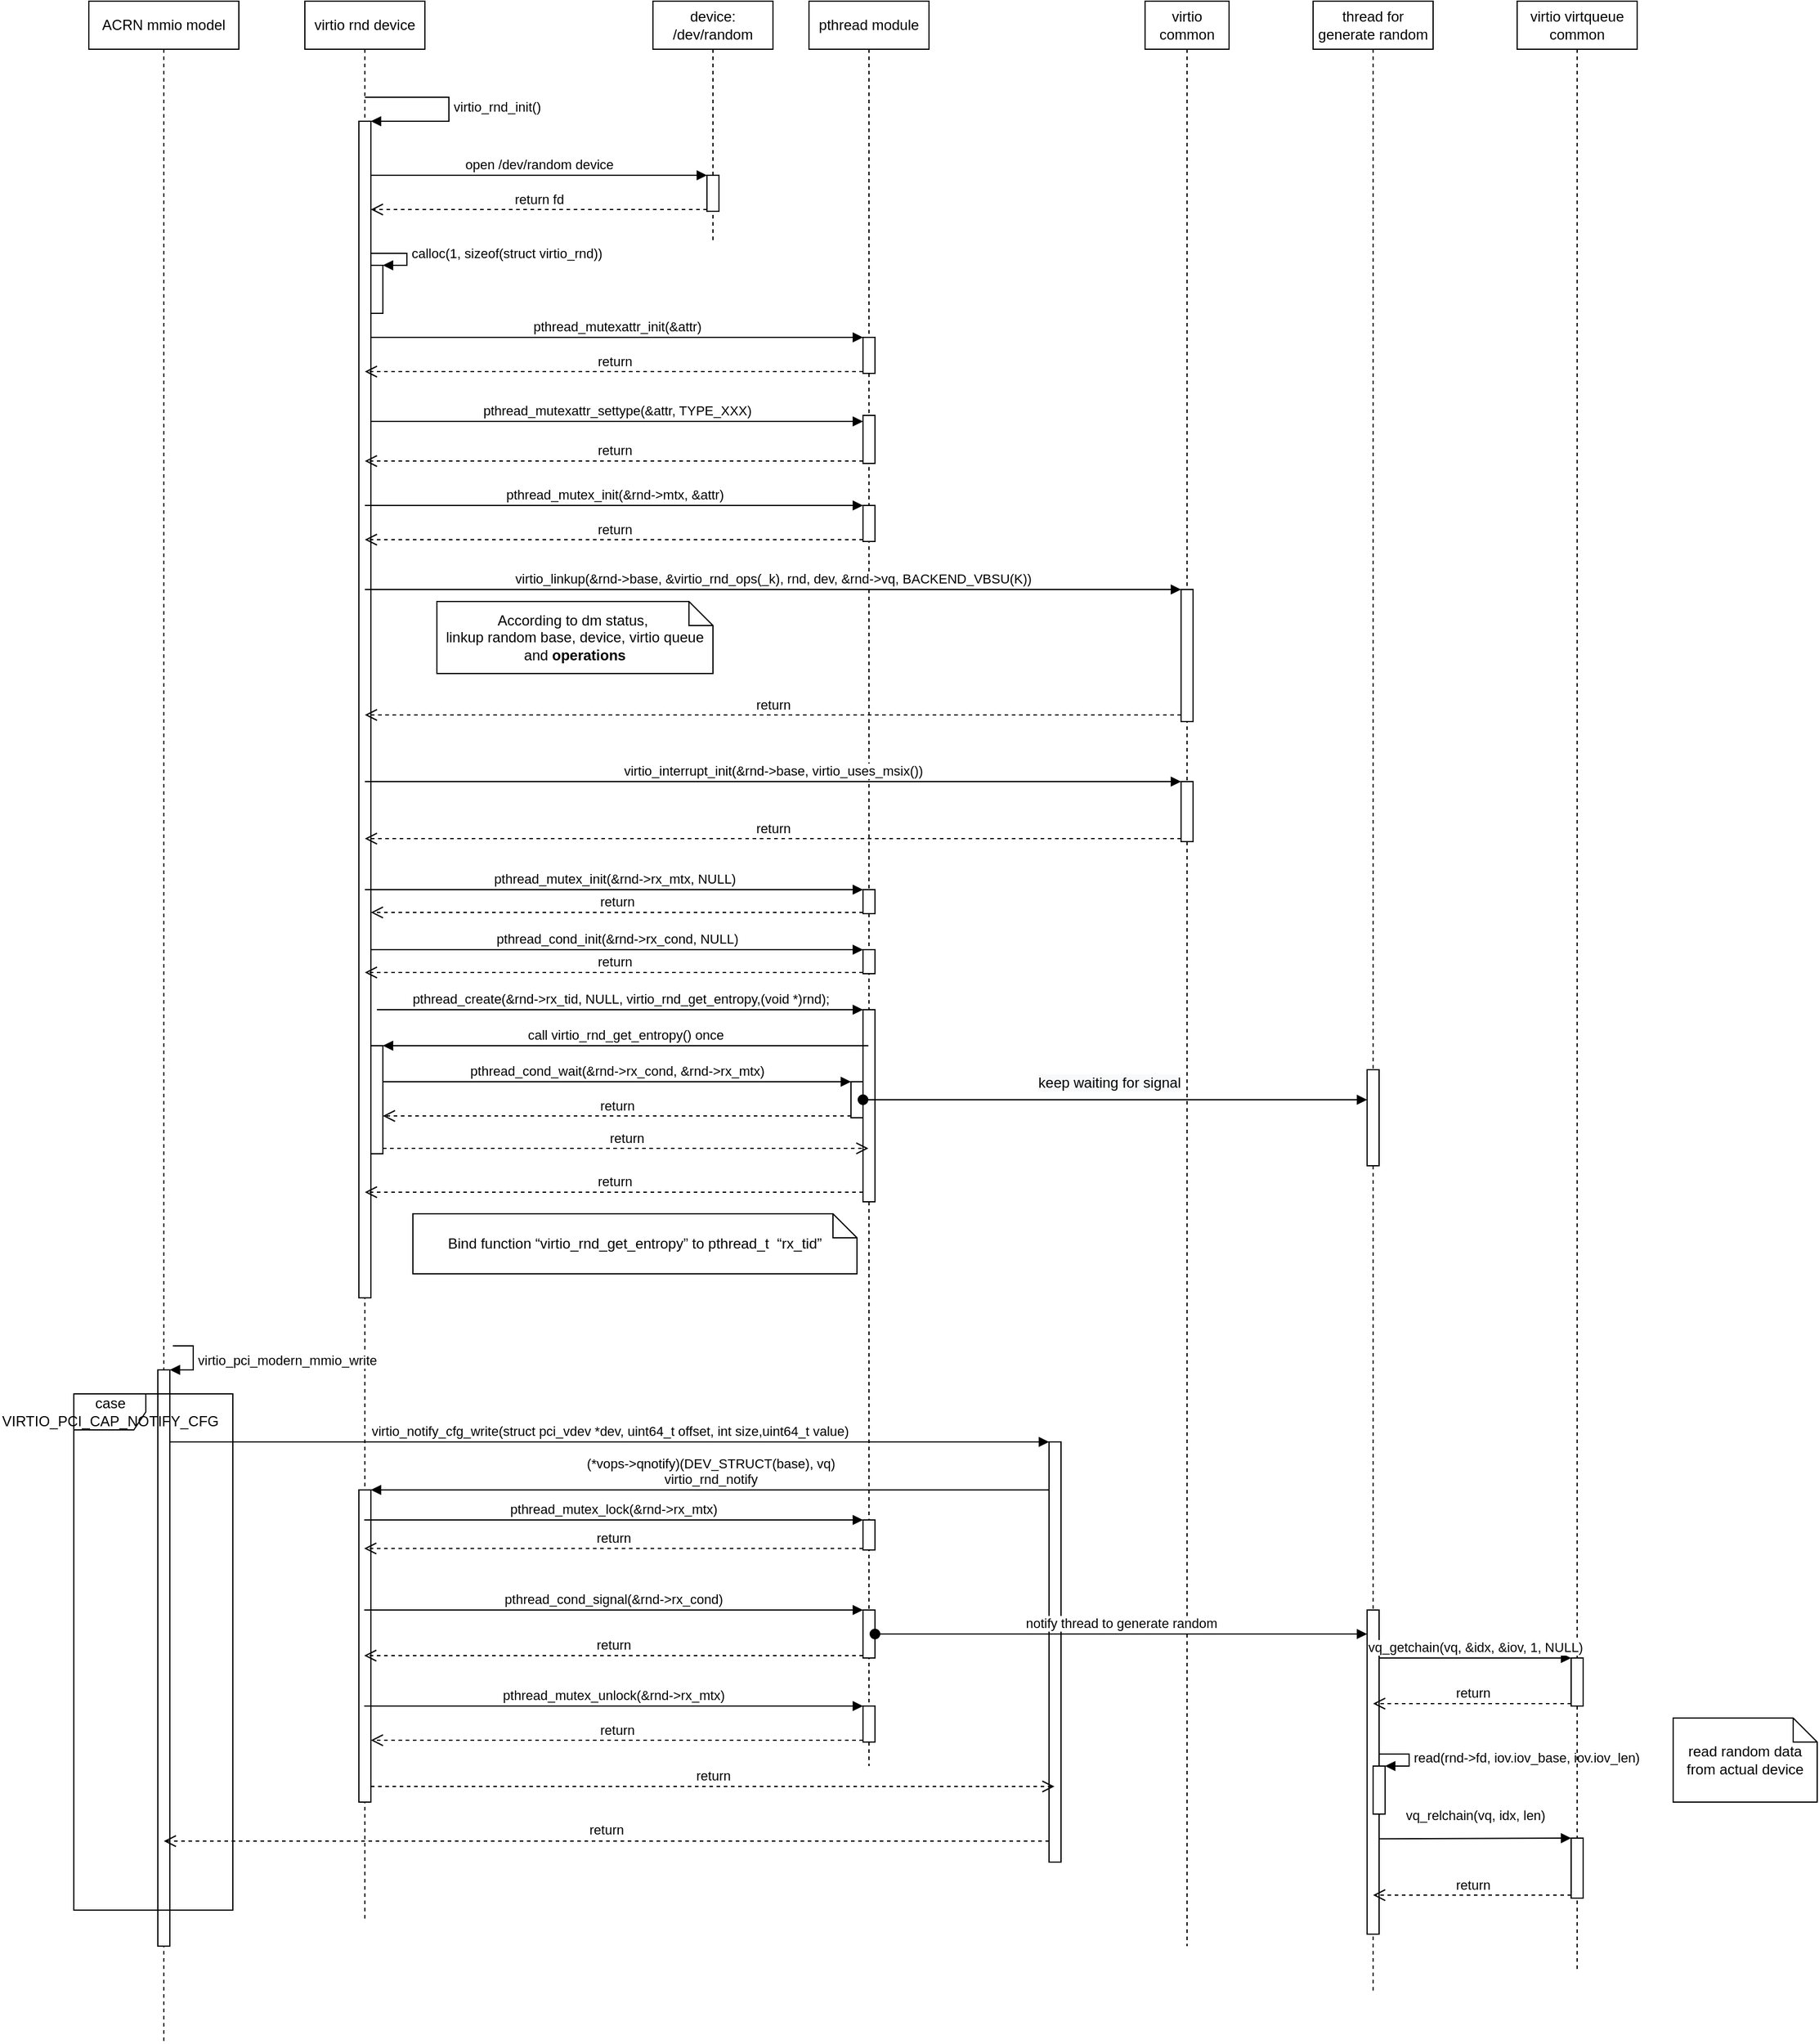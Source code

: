 <mxfile version="16.1.4" type="github">
  <diagram name="Page-1" id="13e1069c-82ec-6db2-03f1-153e76fe0fe0">
    <mxGraphModel dx="4087" dy="1135" grid="1" gridSize="10" guides="1" tooltips="1" connect="1" arrows="1" fold="1" page="1" pageScale="1" pageWidth="1100" pageHeight="850" background="none" math="0" shadow="0">
      <root>
        <mxCell id="0" />
        <mxCell id="1" parent="0" />
        <mxCell id="Yw1HEd1iCYnC2zurb09P-1" value="virtio rnd device" style="shape=umlLifeline;perimeter=lifelinePerimeter;whiteSpace=wrap;html=1;container=1;collapsible=0;recursiveResize=0;outlineConnect=0;" parent="1" vertex="1">
          <mxGeometry x="-890" y="50" width="100" height="1600" as="geometry" />
        </mxCell>
        <mxCell id="Yw1HEd1iCYnC2zurb09P-3" value="" style="html=1;points=[];perimeter=orthogonalPerimeter;" parent="Yw1HEd1iCYnC2zurb09P-1" vertex="1">
          <mxGeometry x="45" y="100" width="10" height="980" as="geometry" />
        </mxCell>
        <mxCell id="Yw1HEd1iCYnC2zurb09P-4" value="virtio_rnd_init()" style="edgeStyle=orthogonalEdgeStyle;html=1;align=left;spacingLeft=2;endArrow=block;rounded=0;entryX=1;entryY=0;" parent="Yw1HEd1iCYnC2zurb09P-1" source="Yw1HEd1iCYnC2zurb09P-1" target="Yw1HEd1iCYnC2zurb09P-3" edge="1">
          <mxGeometry relative="1" as="geometry">
            <mxPoint x="55" y="80" as="sourcePoint" />
            <Array as="points">
              <mxPoint x="120" y="80" />
              <mxPoint x="120" y="100" />
            </Array>
          </mxGeometry>
        </mxCell>
        <mxCell id="Wuc6aL7GPIGe7VfJl6uI-7" value="" style="html=1;points=[];perimeter=orthogonalPerimeter;" parent="Yw1HEd1iCYnC2zurb09P-1" vertex="1">
          <mxGeometry x="55" y="220" width="10" height="40" as="geometry" />
        </mxCell>
        <mxCell id="Wuc6aL7GPIGe7VfJl6uI-8" value="calloc(1, sizeof(struct virtio_rnd))" style="edgeStyle=orthogonalEdgeStyle;html=1;align=left;spacingLeft=2;endArrow=block;rounded=0;entryX=1;entryY=0;" parent="Yw1HEd1iCYnC2zurb09P-1" target="Wuc6aL7GPIGe7VfJl6uI-7" edge="1">
          <mxGeometry relative="1" as="geometry">
            <mxPoint x="55" y="210" as="sourcePoint" />
            <Array as="points">
              <mxPoint x="85" y="210" />
            </Array>
          </mxGeometry>
        </mxCell>
        <mxCell id="Wuc6aL7GPIGe7VfJl6uI-64" value="" style="html=1;points=[];perimeter=orthogonalPerimeter;" parent="Yw1HEd1iCYnC2zurb09P-1" vertex="1">
          <mxGeometry x="55" y="870" width="10" height="90" as="geometry" />
        </mxCell>
        <mxCell id="Yw1HEd1iCYnC2zurb09P-2" value="device: /dev/random" style="shape=umlLifeline;perimeter=lifelinePerimeter;whiteSpace=wrap;html=1;container=1;collapsible=0;recursiveResize=0;outlineConnect=0;" parent="1" vertex="1">
          <mxGeometry x="-600" y="50" width="100" height="200" as="geometry" />
        </mxCell>
        <mxCell id="6ZeOy6tpFOoSeYvehP2T-7" value="" style="html=1;points=[];perimeter=orthogonalPerimeter;" parent="Yw1HEd1iCYnC2zurb09P-2" vertex="1">
          <mxGeometry x="45" y="145" width="10" height="30" as="geometry" />
        </mxCell>
        <mxCell id="6ZeOy6tpFOoSeYvehP2T-8" value="open /dev/random device" style="html=1;verticalAlign=bottom;endArrow=block;entryX=0;entryY=0;rounded=0;" parent="1" source="Yw1HEd1iCYnC2zurb09P-3" target="6ZeOy6tpFOoSeYvehP2T-7" edge="1">
          <mxGeometry relative="1" as="geometry">
            <mxPoint x="-800" y="195" as="sourcePoint" />
          </mxGeometry>
        </mxCell>
        <mxCell id="6ZeOy6tpFOoSeYvehP2T-9" value="return fd" style="html=1;verticalAlign=bottom;endArrow=open;dashed=1;endSize=8;exitX=0;exitY=0.95;rounded=0;" parent="1" source="6ZeOy6tpFOoSeYvehP2T-7" target="Yw1HEd1iCYnC2zurb09P-3" edge="1">
          <mxGeometry relative="1" as="geometry">
            <mxPoint x="-700" y="394" as="targetPoint" />
          </mxGeometry>
        </mxCell>
        <mxCell id="6ZeOy6tpFOoSeYvehP2T-14" value="pthread module" style="shape=umlLifeline;perimeter=lifelinePerimeter;whiteSpace=wrap;html=1;container=1;collapsible=0;recursiveResize=0;outlineConnect=0;" parent="1" vertex="1">
          <mxGeometry x="-470" y="50" width="100" height="1470" as="geometry" />
        </mxCell>
        <mxCell id="Wuc6aL7GPIGe7VfJl6uI-10" value="" style="html=1;points=[];perimeter=orthogonalPerimeter;" parent="6ZeOy6tpFOoSeYvehP2T-14" vertex="1">
          <mxGeometry x="45" y="280" width="10" height="30" as="geometry" />
        </mxCell>
        <mxCell id="Wuc6aL7GPIGe7VfJl6uI-13" value="" style="html=1;points=[];perimeter=orthogonalPerimeter;" parent="6ZeOy6tpFOoSeYvehP2T-14" vertex="1">
          <mxGeometry x="45" y="345" width="10" height="40" as="geometry" />
        </mxCell>
        <mxCell id="Wuc6aL7GPIGe7VfJl6uI-16" value="" style="html=1;points=[];perimeter=orthogonalPerimeter;" parent="6ZeOy6tpFOoSeYvehP2T-14" vertex="1">
          <mxGeometry x="45" y="420" width="10" height="30" as="geometry" />
        </mxCell>
        <mxCell id="Wuc6aL7GPIGe7VfJl6uI-30" value="" style="html=1;points=[];perimeter=orthogonalPerimeter;" parent="6ZeOy6tpFOoSeYvehP2T-14" vertex="1">
          <mxGeometry x="45" y="740" width="10" height="20" as="geometry" />
        </mxCell>
        <mxCell id="Wuc6aL7GPIGe7VfJl6uI-36" value="" style="html=1;points=[];perimeter=orthogonalPerimeter;" parent="6ZeOy6tpFOoSeYvehP2T-14" vertex="1">
          <mxGeometry x="45" y="790" width="10" height="20" as="geometry" />
        </mxCell>
        <mxCell id="Wuc6aL7GPIGe7VfJl6uI-39" value="" style="html=1;points=[];perimeter=orthogonalPerimeter;" parent="6ZeOy6tpFOoSeYvehP2T-14" vertex="1">
          <mxGeometry x="45" y="840" width="10" height="160" as="geometry" />
        </mxCell>
        <mxCell id="Wuc6aL7GPIGe7VfJl6uI-71" value="" style="html=1;points=[];perimeter=orthogonalPerimeter;" parent="6ZeOy6tpFOoSeYvehP2T-14" vertex="1">
          <mxGeometry x="35" y="900" width="10" height="30" as="geometry" />
        </mxCell>
        <mxCell id="Wuc6aL7GPIGe7VfJl6uI-53" value="" style="html=1;points=[];perimeter=orthogonalPerimeter;" parent="6ZeOy6tpFOoSeYvehP2T-14" vertex="1">
          <mxGeometry x="45" y="1265" width="10" height="25" as="geometry" />
        </mxCell>
        <mxCell id="Wuc6aL7GPIGe7VfJl6uI-56" value="" style="html=1;points=[];perimeter=orthogonalPerimeter;" parent="6ZeOy6tpFOoSeYvehP2T-14" vertex="1">
          <mxGeometry x="45" y="1340" width="10" height="40" as="geometry" />
        </mxCell>
        <mxCell id="Wuc6aL7GPIGe7VfJl6uI-59" value="" style="html=1;points=[];perimeter=orthogonalPerimeter;" parent="6ZeOy6tpFOoSeYvehP2T-14" vertex="1">
          <mxGeometry x="45" y="1420" width="10" height="30" as="geometry" />
        </mxCell>
        <mxCell id="Wuc6aL7GPIGe7VfJl6uI-11" value="pthread_mutexattr_init(&amp;amp;attr)" style="html=1;verticalAlign=bottom;endArrow=block;entryX=0;entryY=0;rounded=0;" parent="1" source="Yw1HEd1iCYnC2zurb09P-3" target="Wuc6aL7GPIGe7VfJl6uI-10" edge="1">
          <mxGeometry relative="1" as="geometry">
            <mxPoint x="-840" y="330" as="sourcePoint" />
          </mxGeometry>
        </mxCell>
        <mxCell id="Wuc6aL7GPIGe7VfJl6uI-12" value="return" style="html=1;verticalAlign=bottom;endArrow=open;dashed=1;endSize=8;exitX=0;exitY=0.95;rounded=0;" parent="1" source="Wuc6aL7GPIGe7VfJl6uI-10" target="Yw1HEd1iCYnC2zurb09P-1" edge="1">
          <mxGeometry relative="1" as="geometry">
            <mxPoint x="-455" y="406" as="targetPoint" />
          </mxGeometry>
        </mxCell>
        <mxCell id="Wuc6aL7GPIGe7VfJl6uI-15" value="return" style="html=1;verticalAlign=bottom;endArrow=open;dashed=1;endSize=8;exitX=0;exitY=0.95;rounded=0;" parent="1" source="Wuc6aL7GPIGe7VfJl6uI-13" target="Yw1HEd1iCYnC2zurb09P-1" edge="1">
          <mxGeometry relative="1" as="geometry">
            <mxPoint x="-455" y="456" as="targetPoint" />
          </mxGeometry>
        </mxCell>
        <mxCell id="Wuc6aL7GPIGe7VfJl6uI-14" value="pthread_mutexattr_settype(&amp;amp;attr, TYPE_XXX)" style="html=1;verticalAlign=bottom;endArrow=block;rounded=0;" parent="1" source="Yw1HEd1iCYnC2zurb09P-3" target="Wuc6aL7GPIGe7VfJl6uI-13" edge="1">
          <mxGeometry relative="1" as="geometry">
            <mxPoint x="-455" y="380" as="sourcePoint" />
            <Array as="points">
              <mxPoint x="-480" y="400" />
            </Array>
          </mxGeometry>
        </mxCell>
        <mxCell id="Wuc6aL7GPIGe7VfJl6uI-17" value="pthread_mutex_init(&amp;amp;rnd-&amp;gt;mtx, &amp;amp;attr)" style="html=1;verticalAlign=bottom;endArrow=block;entryX=0;entryY=0;rounded=0;" parent="1" source="Yw1HEd1iCYnC2zurb09P-1" target="Wuc6aL7GPIGe7VfJl6uI-16" edge="1">
          <mxGeometry relative="1" as="geometry">
            <mxPoint x="-345" y="470" as="sourcePoint" />
          </mxGeometry>
        </mxCell>
        <mxCell id="Wuc6aL7GPIGe7VfJl6uI-18" value="return" style="html=1;verticalAlign=bottom;endArrow=open;dashed=1;endSize=8;exitX=0;exitY=0.95;rounded=0;" parent="1" source="Wuc6aL7GPIGe7VfJl6uI-16" target="Yw1HEd1iCYnC2zurb09P-1" edge="1">
          <mxGeometry relative="1" as="geometry">
            <mxPoint x="-345" y="546" as="targetPoint" />
          </mxGeometry>
        </mxCell>
        <mxCell id="Wuc6aL7GPIGe7VfJl6uI-19" value="virtio common" style="shape=umlLifeline;perimeter=lifelinePerimeter;whiteSpace=wrap;html=1;container=1;collapsible=0;recursiveResize=0;outlineConnect=0;" parent="1" vertex="1">
          <mxGeometry x="-190" y="50" width="70" height="1620" as="geometry" />
        </mxCell>
        <mxCell id="Wuc6aL7GPIGe7VfJl6uI-20" value="" style="html=1;points=[];perimeter=orthogonalPerimeter;" parent="Wuc6aL7GPIGe7VfJl6uI-19" vertex="1">
          <mxGeometry x="30" y="490" width="10" height="110" as="geometry" />
        </mxCell>
        <mxCell id="Wuc6aL7GPIGe7VfJl6uI-27" value="" style="html=1;points=[];perimeter=orthogonalPerimeter;" parent="Wuc6aL7GPIGe7VfJl6uI-19" vertex="1">
          <mxGeometry x="30" y="650" width="10" height="50" as="geometry" />
        </mxCell>
        <mxCell id="Wuc6aL7GPIGe7VfJl6uI-21" value="virtio_linkup(&amp;amp;rnd-&amp;gt;base, &amp;amp;virtio_rnd_ops(_k), rnd, dev, &amp;amp;rnd-&amp;gt;vq, BACKEND_VBSU(K))" style="html=1;verticalAlign=bottom;endArrow=block;entryX=0;entryY=0;rounded=0;" parent="1" source="Yw1HEd1iCYnC2zurb09P-1" target="Wuc6aL7GPIGe7VfJl6uI-20" edge="1">
          <mxGeometry relative="1" as="geometry">
            <mxPoint x="-360" y="530" as="sourcePoint" />
          </mxGeometry>
        </mxCell>
        <mxCell id="Wuc6aL7GPIGe7VfJl6uI-22" value="return" style="html=1;verticalAlign=bottom;endArrow=open;dashed=1;endSize=8;exitX=0;exitY=0.95;rounded=0;" parent="1" source="Wuc6aL7GPIGe7VfJl6uI-20" target="Yw1HEd1iCYnC2zurb09P-1" edge="1">
          <mxGeometry relative="1" as="geometry">
            <mxPoint x="-360" y="606" as="targetPoint" />
          </mxGeometry>
        </mxCell>
        <mxCell id="Wuc6aL7GPIGe7VfJl6uI-23" value="According to dm status,&amp;nbsp;&lt;br&gt;linkup random base, device, virtio queue and &lt;b&gt;operations&lt;/b&gt;" style="shape=note;size=20;whiteSpace=wrap;html=1;" parent="1" vertex="1">
          <mxGeometry x="-780" y="550" width="230" height="60" as="geometry" />
        </mxCell>
        <mxCell id="Wuc6aL7GPIGe7VfJl6uI-28" value="virtio_interrupt_init(&amp;amp;rnd-&amp;gt;base, virtio_uses_msix())" style="html=1;verticalAlign=bottom;endArrow=block;entryX=0;entryY=0;rounded=0;" parent="1" source="Yw1HEd1iCYnC2zurb09P-1" target="Wuc6aL7GPIGe7VfJl6uI-27" edge="1">
          <mxGeometry relative="1" as="geometry">
            <mxPoint x="-340" y="700" as="sourcePoint" />
          </mxGeometry>
        </mxCell>
        <mxCell id="Wuc6aL7GPIGe7VfJl6uI-29" value="return" style="html=1;verticalAlign=bottom;endArrow=open;dashed=1;endSize=8;exitX=0;exitY=0.95;rounded=0;" parent="1" source="Wuc6aL7GPIGe7VfJl6uI-27" target="Yw1HEd1iCYnC2zurb09P-1" edge="1">
          <mxGeometry relative="1" as="geometry">
            <mxPoint x="-340" y="776" as="targetPoint" />
          </mxGeometry>
        </mxCell>
        <mxCell id="Wuc6aL7GPIGe7VfJl6uI-31" value="pthread_mutex_init(&amp;amp;rnd-&amp;gt;rx_mtx, NULL)" style="html=1;verticalAlign=bottom;endArrow=block;entryX=0;entryY=0;rounded=0;" parent="1" source="Yw1HEd1iCYnC2zurb09P-1" target="Wuc6aL7GPIGe7VfJl6uI-30" edge="1">
          <mxGeometry relative="1" as="geometry">
            <mxPoint x="-485" y="790" as="sourcePoint" />
          </mxGeometry>
        </mxCell>
        <mxCell id="Wuc6aL7GPIGe7VfJl6uI-32" value="return" style="html=1;verticalAlign=bottom;endArrow=open;dashed=1;endSize=8;exitX=0;exitY=0.95;rounded=0;" parent="1" source="Wuc6aL7GPIGe7VfJl6uI-30" target="Yw1HEd1iCYnC2zurb09P-3" edge="1">
          <mxGeometry relative="1" as="geometry">
            <mxPoint x="-485" y="866" as="targetPoint" />
          </mxGeometry>
        </mxCell>
        <mxCell id="Wuc6aL7GPIGe7VfJl6uI-37" value="pthread_cond_init(&amp;amp;rnd-&amp;gt;rx_cond, NULL)" style="html=1;verticalAlign=bottom;endArrow=block;entryX=0;entryY=0;rounded=0;" parent="1" source="Yw1HEd1iCYnC2zurb09P-3" target="Wuc6aL7GPIGe7VfJl6uI-36" edge="1">
          <mxGeometry relative="1" as="geometry">
            <mxPoint x="-485" y="840" as="sourcePoint" />
          </mxGeometry>
        </mxCell>
        <mxCell id="Wuc6aL7GPIGe7VfJl6uI-38" value="return" style="html=1;verticalAlign=bottom;endArrow=open;dashed=1;endSize=8;exitX=0;exitY=0.95;rounded=0;" parent="1" source="Wuc6aL7GPIGe7VfJl6uI-36" target="Yw1HEd1iCYnC2zurb09P-1" edge="1">
          <mxGeometry relative="1" as="geometry">
            <mxPoint x="-485" y="916" as="targetPoint" />
          </mxGeometry>
        </mxCell>
        <mxCell id="Wuc6aL7GPIGe7VfJl6uI-40" value="pthread_create(&amp;amp;rnd-&amp;gt;rx_tid, NULL, virtio_rnd_get_entropy,(void *)rnd);" style="html=1;verticalAlign=bottom;endArrow=block;entryX=0;entryY=0;rounded=0;" parent="1" target="Wuc6aL7GPIGe7VfJl6uI-39" edge="1">
          <mxGeometry relative="1" as="geometry">
            <mxPoint x="-830" y="890" as="sourcePoint" />
          </mxGeometry>
        </mxCell>
        <mxCell id="Wuc6aL7GPIGe7VfJl6uI-41" value="return" style="html=1;verticalAlign=bottom;endArrow=open;dashed=1;endSize=8;exitX=0;exitY=0.95;rounded=0;" parent="1" source="Wuc6aL7GPIGe7VfJl6uI-39" target="Yw1HEd1iCYnC2zurb09P-1" edge="1">
          <mxGeometry relative="1" as="geometry">
            <mxPoint x="-485" y="966" as="targetPoint" />
          </mxGeometry>
        </mxCell>
        <mxCell id="Wuc6aL7GPIGe7VfJl6uI-42" value="Bind function “virtio_rnd_get_entropy” to pthread_t&amp;nbsp; “rx_tid”" style="shape=note;size=20;whiteSpace=wrap;html=1;" parent="1" vertex="1">
          <mxGeometry x="-800" y="1060" width="370" height="50" as="geometry" />
        </mxCell>
        <mxCell id="Wuc6aL7GPIGe7VfJl6uI-43" value="ACRN mmio model" style="shape=umlLifeline;perimeter=lifelinePerimeter;whiteSpace=wrap;html=1;container=1;collapsible=0;recursiveResize=0;outlineConnect=0;" parent="1" vertex="1">
          <mxGeometry x="-1070" y="50" width="125" height="1700" as="geometry" />
        </mxCell>
        <mxCell id="Wuc6aL7GPIGe7VfJl6uI-44" value="" style="html=1;points=[];perimeter=orthogonalPerimeter;" parent="Wuc6aL7GPIGe7VfJl6uI-43" vertex="1">
          <mxGeometry x="57.5" y="1140" width="10" height="480" as="geometry" />
        </mxCell>
        <mxCell id="Wuc6aL7GPIGe7VfJl6uI-45" value="virtio_pci_modern_mmio_write" style="edgeStyle=orthogonalEdgeStyle;html=1;align=left;spacingLeft=2;endArrow=block;rounded=0;entryX=1;entryY=0;" parent="Wuc6aL7GPIGe7VfJl6uI-43" target="Wuc6aL7GPIGe7VfJl6uI-44" edge="1">
          <mxGeometry relative="1" as="geometry">
            <mxPoint x="70" y="1120" as="sourcePoint" />
            <Array as="points">
              <mxPoint x="87" y="1120" />
            </Array>
          </mxGeometry>
        </mxCell>
        <mxCell id="Wuc6aL7GPIGe7VfJl6uI-48" value="virtio_notify_cfg_write(struct pci_vdev *dev, uint64_t offset, int size,uint64_t value)" style="html=1;verticalAlign=bottom;endArrow=block;entryX=0;entryY=0;rounded=0;" parent="1" source="Wuc6aL7GPIGe7VfJl6uI-44" target="Wuc6aL7GPIGe7VfJl6uI-47" edge="1">
          <mxGeometry relative="1" as="geometry">
            <mxPoint x="-670" y="1130" as="sourcePoint" />
          </mxGeometry>
        </mxCell>
        <mxCell id="Wuc6aL7GPIGe7VfJl6uI-49" value="return" style="html=1;verticalAlign=bottom;endArrow=open;dashed=1;endSize=8;exitX=0;exitY=0.95;rounded=0;" parent="1" source="Wuc6aL7GPIGe7VfJl6uI-47" target="Wuc6aL7GPIGe7VfJl6uI-43" edge="1">
          <mxGeometry relative="1" as="geometry">
            <mxPoint x="-340" y="1206" as="targetPoint" />
          </mxGeometry>
        </mxCell>
        <mxCell id="Wuc6aL7GPIGe7VfJl6uI-65" value="call virtio_rnd_get_entropy() once" style="html=1;verticalAlign=bottom;endArrow=block;entryX=1;entryY=0;rounded=0;" parent="1" source="6ZeOy6tpFOoSeYvehP2T-14" target="Wuc6aL7GPIGe7VfJl6uI-64" edge="1">
          <mxGeometry relative="1" as="geometry">
            <mxPoint x="-775" y="900" as="sourcePoint" />
          </mxGeometry>
        </mxCell>
        <mxCell id="Wuc6aL7GPIGe7VfJl6uI-66" value="return" style="html=1;verticalAlign=bottom;endArrow=open;dashed=1;endSize=8;exitX=1;exitY=0.95;rounded=0;" parent="1" source="Wuc6aL7GPIGe7VfJl6uI-64" target="6ZeOy6tpFOoSeYvehP2T-14" edge="1">
          <mxGeometry relative="1" as="geometry">
            <mxPoint x="-775" y="957" as="targetPoint" />
          </mxGeometry>
        </mxCell>
        <mxCell id="Wuc6aL7GPIGe7VfJl6uI-50" value="" style="html=1;points=[];perimeter=orthogonalPerimeter;" parent="1" vertex="1">
          <mxGeometry x="-845" y="1290" width="10" height="260" as="geometry" />
        </mxCell>
        <mxCell id="Wuc6aL7GPIGe7VfJl6uI-47" value="" style="html=1;points=[];perimeter=orthogonalPerimeter;" parent="1" vertex="1">
          <mxGeometry x="-270" y="1250" width="10" height="350" as="geometry" />
        </mxCell>
        <mxCell id="Wuc6aL7GPIGe7VfJl6uI-51" value="(*vops-&amp;gt;qnotify)(DEV_STRUCT(base), vq)&lt;br&gt;&lt;span style=&quot;font-size: 11px&quot;&gt;virtio_rnd_notify&lt;/span&gt;" style="html=1;verticalAlign=bottom;endArrow=block;entryX=1;entryY=0;rounded=0;" parent="1" source="Wuc6aL7GPIGe7VfJl6uI-47" target="Wuc6aL7GPIGe7VfJl6uI-50" edge="1">
          <mxGeometry relative="1" as="geometry">
            <mxPoint x="-775" y="1290" as="sourcePoint" />
          </mxGeometry>
        </mxCell>
        <mxCell id="Wuc6aL7GPIGe7VfJl6uI-52" value="return" style="html=1;verticalAlign=bottom;endArrow=open;dashed=1;endSize=8;exitX=1;exitY=0.95;rounded=0;" parent="1" source="Wuc6aL7GPIGe7VfJl6uI-50" edge="1">
          <mxGeometry relative="1" as="geometry">
            <mxPoint x="-265.5" y="1537" as="targetPoint" />
          </mxGeometry>
        </mxCell>
        <mxCell id="Wuc6aL7GPIGe7VfJl6uI-54" value="pthread_mutex_lock(&amp;amp;rnd-&amp;gt;rx_mtx)" style="html=1;verticalAlign=bottom;endArrow=block;entryX=0;entryY=0;rounded=0;" parent="1" target="Wuc6aL7GPIGe7VfJl6uI-53" edge="1">
          <mxGeometry relative="1" as="geometry">
            <mxPoint x="-840.553" y="1315" as="sourcePoint" />
          </mxGeometry>
        </mxCell>
        <mxCell id="Wuc6aL7GPIGe7VfJl6uI-55" value="return" style="html=1;verticalAlign=bottom;endArrow=open;dashed=1;endSize=8;exitX=0;exitY=0.95;rounded=0;" parent="1" source="Wuc6aL7GPIGe7VfJl6uI-53" edge="1">
          <mxGeometry relative="1" as="geometry">
            <mxPoint x="-840.553" y="1338.75" as="targetPoint" />
          </mxGeometry>
        </mxCell>
        <mxCell id="Wuc6aL7GPIGe7VfJl6uI-57" value="pthread_cond_signal(&amp;amp;rnd-&amp;gt;rx_cond)" style="html=1;verticalAlign=bottom;endArrow=block;entryX=0;entryY=0;rounded=0;" parent="1" target="Wuc6aL7GPIGe7VfJl6uI-56" edge="1">
          <mxGeometry relative="1" as="geometry">
            <mxPoint x="-840.553" y="1390" as="sourcePoint" />
          </mxGeometry>
        </mxCell>
        <mxCell id="Wuc6aL7GPIGe7VfJl6uI-58" value="return" style="html=1;verticalAlign=bottom;endArrow=open;dashed=1;endSize=8;exitX=0;exitY=0.95;rounded=0;" parent="1" source="Wuc6aL7GPIGe7VfJl6uI-56" edge="1">
          <mxGeometry relative="1" as="geometry">
            <mxPoint x="-840.553" y="1428.0" as="targetPoint" />
          </mxGeometry>
        </mxCell>
        <mxCell id="Wuc6aL7GPIGe7VfJl6uI-60" value="pthread_mutex_unlock(&amp;amp;rnd-&amp;gt;rx_mtx)" style="html=1;verticalAlign=bottom;endArrow=block;entryX=0;entryY=0;rounded=0;" parent="1" target="Wuc6aL7GPIGe7VfJl6uI-59" edge="1">
          <mxGeometry relative="1" as="geometry">
            <mxPoint x="-840.553" y="1470" as="sourcePoint" />
          </mxGeometry>
        </mxCell>
        <mxCell id="Wuc6aL7GPIGe7VfJl6uI-61" value="return" style="html=1;verticalAlign=bottom;endArrow=open;dashed=1;endSize=8;exitX=0;exitY=0.95;rounded=0;" parent="1" source="Wuc6aL7GPIGe7VfJl6uI-59" target="Wuc6aL7GPIGe7VfJl6uI-50" edge="1">
          <mxGeometry relative="1" as="geometry">
            <mxPoint x="-485" y="1576" as="targetPoint" />
          </mxGeometry>
        </mxCell>
        <mxCell id="Wuc6aL7GPIGe7VfJl6uI-73" value="return" style="html=1;verticalAlign=bottom;endArrow=open;dashed=1;endSize=8;exitX=0;exitY=0.95;rounded=0;" parent="1" source="Wuc6aL7GPIGe7VfJl6uI-71" target="Wuc6aL7GPIGe7VfJl6uI-64" edge="1">
          <mxGeometry relative="1" as="geometry">
            <mxPoint x="-485" y="1006" as="targetPoint" />
          </mxGeometry>
        </mxCell>
        <mxCell id="Wuc6aL7GPIGe7VfJl6uI-72" value="pthread_cond_wait(&amp;amp;rnd-&amp;gt;rx_cond, &amp;amp;rnd-&amp;gt;rx_mtx)" style="html=1;verticalAlign=bottom;endArrow=block;entryX=0;entryY=0;rounded=0;" parent="1" source="Wuc6aL7GPIGe7VfJl6uI-64" target="Wuc6aL7GPIGe7VfJl6uI-71" edge="1">
          <mxGeometry relative="1" as="geometry">
            <mxPoint x="-485" y="930" as="sourcePoint" />
          </mxGeometry>
        </mxCell>
        <mxCell id="Wuc6aL7GPIGe7VfJl6uI-75" value="thread for generate random" style="shape=umlLifeline;perimeter=lifelinePerimeter;whiteSpace=wrap;html=1;container=1;collapsible=0;recursiveResize=0;outlineConnect=0;" parent="1" vertex="1">
          <mxGeometry x="-50" y="50" width="100" height="1660" as="geometry" />
        </mxCell>
        <mxCell id="Wuc6aL7GPIGe7VfJl6uI-76" value="" style="html=1;points=[];perimeter=orthogonalPerimeter;" parent="Wuc6aL7GPIGe7VfJl6uI-75" vertex="1">
          <mxGeometry x="45" y="890" width="10" height="80" as="geometry" />
        </mxCell>
        <mxCell id="Wuc6aL7GPIGe7VfJl6uI-78" value="" style="html=1;points=[];perimeter=orthogonalPerimeter;" parent="Wuc6aL7GPIGe7VfJl6uI-75" vertex="1">
          <mxGeometry x="45" y="1340" width="10" height="270" as="geometry" />
        </mxCell>
        <mxCell id="Wuc6aL7GPIGe7VfJl6uI-84" value="" style="html=1;points=[];perimeter=orthogonalPerimeter;" parent="Wuc6aL7GPIGe7VfJl6uI-75" vertex="1">
          <mxGeometry x="50" y="1470" width="10" height="40" as="geometry" />
        </mxCell>
        <mxCell id="Wuc6aL7GPIGe7VfJl6uI-85" value="read(rnd-&amp;gt;fd, iov.iov_base, iov.iov_len)" style="edgeStyle=orthogonalEdgeStyle;html=1;align=left;spacingLeft=2;endArrow=block;rounded=0;entryX=1;entryY=0;" parent="Wuc6aL7GPIGe7VfJl6uI-75" target="Wuc6aL7GPIGe7VfJl6uI-84" edge="1">
          <mxGeometry relative="1" as="geometry">
            <mxPoint x="55" y="1460" as="sourcePoint" />
            <Array as="points">
              <mxPoint x="80" y="1460" />
            </Array>
          </mxGeometry>
        </mxCell>
        <mxCell id="Wuc6aL7GPIGe7VfJl6uI-77" value="&lt;span style=&quot;font-size: 12px ; background-color: rgb(248 , 249 , 250)&quot;&gt;keep waiting for signal&lt;/span&gt;" style="html=1;verticalAlign=bottom;startArrow=oval;endArrow=block;startSize=8;rounded=0;" parent="1" source="Wuc6aL7GPIGe7VfJl6uI-71" target="Wuc6aL7GPIGe7VfJl6uI-76" edge="1">
          <mxGeometry x="-0.025" y="5" relative="1" as="geometry">
            <mxPoint x="-75" y="950" as="sourcePoint" />
            <mxPoint as="offset" />
          </mxGeometry>
        </mxCell>
        <mxCell id="Wuc6aL7GPIGe7VfJl6uI-46" value="case VIRTIO_PCI_CAP_NOTIFY_CFG" style="shape=umlFrame;whiteSpace=wrap;html=1;" parent="1" vertex="1">
          <mxGeometry x="-1082.5" y="1210" width="132.5" height="430" as="geometry" />
        </mxCell>
        <mxCell id="Wuc6aL7GPIGe7VfJl6uI-79" value="notify thread to generate random" style="html=1;verticalAlign=bottom;startArrow=oval;endArrow=block;startSize=8;rounded=0;" parent="1" source="Wuc6aL7GPIGe7VfJl6uI-56" target="Wuc6aL7GPIGe7VfJl6uI-78" edge="1">
          <mxGeometry relative="1" as="geometry">
            <mxPoint x="-160" y="1275" as="sourcePoint" />
          </mxGeometry>
        </mxCell>
        <mxCell id="Wuc6aL7GPIGe7VfJl6uI-80" value="virtio virtqueue common" style="shape=umlLifeline;perimeter=lifelinePerimeter;whiteSpace=wrap;html=1;container=1;collapsible=0;recursiveResize=0;outlineConnect=0;" parent="1" vertex="1">
          <mxGeometry x="120" y="50" width="100" height="1640" as="geometry" />
        </mxCell>
        <mxCell id="Wuc6aL7GPIGe7VfJl6uI-81" value="" style="html=1;points=[];perimeter=orthogonalPerimeter;" parent="Wuc6aL7GPIGe7VfJl6uI-80" vertex="1">
          <mxGeometry x="45" y="1380" width="10" height="40" as="geometry" />
        </mxCell>
        <mxCell id="Wuc6aL7GPIGe7VfJl6uI-87" value="" style="html=1;points=[];perimeter=orthogonalPerimeter;" parent="Wuc6aL7GPIGe7VfJl6uI-80" vertex="1">
          <mxGeometry x="45" y="1530" width="10" height="50" as="geometry" />
        </mxCell>
        <mxCell id="Wuc6aL7GPIGe7VfJl6uI-82" value="vq_getchain(vq, &amp;amp;idx, &amp;amp;iov, 1, NULL)" style="html=1;verticalAlign=bottom;endArrow=block;entryX=0;entryY=0;rounded=0;" parent="1" source="Wuc6aL7GPIGe7VfJl6uI-78" target="Wuc6aL7GPIGe7VfJl6uI-81" edge="1">
          <mxGeometry relative="1" as="geometry">
            <mxPoint x="90" y="1410" as="sourcePoint" />
          </mxGeometry>
        </mxCell>
        <mxCell id="Wuc6aL7GPIGe7VfJl6uI-83" value="return" style="html=1;verticalAlign=bottom;endArrow=open;dashed=1;endSize=8;exitX=0;exitY=0.95;rounded=0;" parent="1" source="Wuc6aL7GPIGe7VfJl6uI-81" target="Wuc6aL7GPIGe7VfJl6uI-75" edge="1">
          <mxGeometry relative="1" as="geometry">
            <mxPoint x="95" y="1486" as="targetPoint" />
          </mxGeometry>
        </mxCell>
        <mxCell id="Wuc6aL7GPIGe7VfJl6uI-86" value="read random data from actual device" style="shape=note;size=20;whiteSpace=wrap;html=1;" parent="1" vertex="1">
          <mxGeometry x="250" y="1480" width="120" height="70" as="geometry" />
        </mxCell>
        <mxCell id="Wuc6aL7GPIGe7VfJl6uI-88" value="vq_relchain(vq, idx, len)" style="html=1;verticalAlign=bottom;endArrow=block;entryX=0;entryY=0;rounded=0;exitX=1.054;exitY=0.706;exitDx=0;exitDy=0;exitPerimeter=0;" parent="1" source="Wuc6aL7GPIGe7VfJl6uI-78" target="Wuc6aL7GPIGe7VfJl6uI-87" edge="1">
          <mxGeometry y="10" relative="1" as="geometry">
            <mxPoint x="10" y="1580" as="sourcePoint" />
            <mxPoint as="offset" />
          </mxGeometry>
        </mxCell>
        <mxCell id="Wuc6aL7GPIGe7VfJl6uI-89" value="return" style="html=1;verticalAlign=bottom;endArrow=open;dashed=1;endSize=8;exitX=0;exitY=0.95;rounded=0;" parent="1" source="Wuc6aL7GPIGe7VfJl6uI-87" target="Wuc6aL7GPIGe7VfJl6uI-75" edge="1">
          <mxGeometry relative="1" as="geometry">
            <mxPoint x="95" y="1646" as="targetPoint" />
          </mxGeometry>
        </mxCell>
      </root>
    </mxGraphModel>
  </diagram>
</mxfile>
